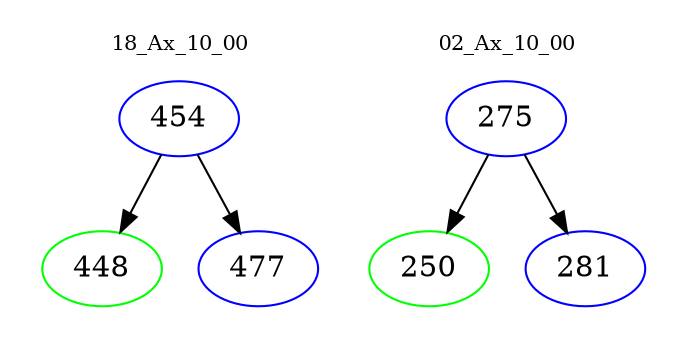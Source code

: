 digraph{
subgraph cluster_0 {
color = white
label = "18_Ax_10_00";
fontsize=10;
T0_454 [label="454", color="blue"]
T0_454 -> T0_448 [color="black"]
T0_448 [label="448", color="green"]
T0_454 -> T0_477 [color="black"]
T0_477 [label="477", color="blue"]
}
subgraph cluster_1 {
color = white
label = "02_Ax_10_00";
fontsize=10;
T1_275 [label="275", color="blue"]
T1_275 -> T1_250 [color="black"]
T1_250 [label="250", color="green"]
T1_275 -> T1_281 [color="black"]
T1_281 [label="281", color="blue"]
}
}
